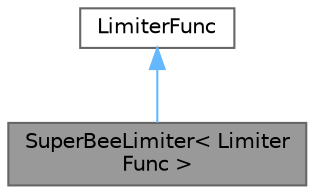 digraph "SuperBeeLimiter&lt; LimiterFunc &gt;"
{
 // LATEX_PDF_SIZE
  bgcolor="transparent";
  edge [fontname=Helvetica,fontsize=10,labelfontname=Helvetica,labelfontsize=10];
  node [fontname=Helvetica,fontsize=10,shape=box,height=0.2,width=0.4];
  Node1 [id="Node000001",label="SuperBeeLimiter\< Limiter\lFunc \>",height=0.2,width=0.4,color="gray40", fillcolor="grey60", style="filled", fontcolor="black",tooltip="Class with limiter function which returns the limiter for the SuperBee differencing scheme based on r..."];
  Node2 -> Node1 [id="edge1_Node000001_Node000002",dir="back",color="steelblue1",style="solid",tooltip=" "];
  Node2 [id="Node000002",label="LimiterFunc",height=0.2,width=0.4,color="gray40", fillcolor="white", style="filled",tooltip=" "];
}
